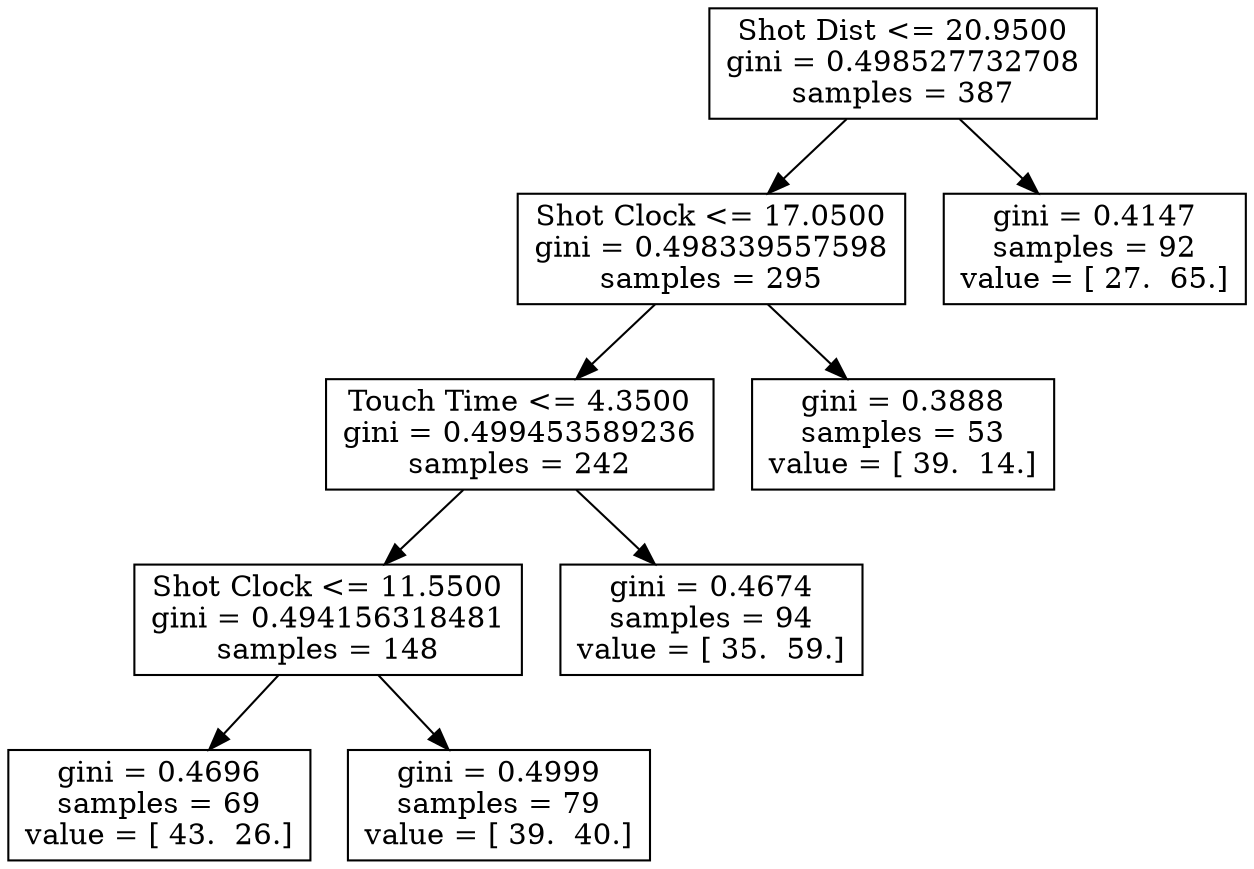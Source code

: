 digraph Tree {
0 [label="Shot Dist <= 20.9500\ngini = 0.498527732708\nsamples = 387", shape="box"] ;
1 [label="Shot Clock <= 17.0500\ngini = 0.498339557598\nsamples = 295", shape="box"] ;
0 -> 1 ;
2 [label="Touch Time <= 4.3500\ngini = 0.499453589236\nsamples = 242", shape="box"] ;
1 -> 2 ;
3 [label="Shot Clock <= 11.5500\ngini = 0.494156318481\nsamples = 148", shape="box"] ;
2 -> 3 ;
4 [label="gini = 0.4696\nsamples = 69\nvalue = [ 43.  26.]", shape="box"] ;
3 -> 4 ;
5 [label="gini = 0.4999\nsamples = 79\nvalue = [ 39.  40.]", shape="box"] ;
3 -> 5 ;
6 [label="gini = 0.4674\nsamples = 94\nvalue = [ 35.  59.]", shape="box"] ;
2 -> 6 ;
7 [label="gini = 0.3888\nsamples = 53\nvalue = [ 39.  14.]", shape="box"] ;
1 -> 7 ;
8 [label="gini = 0.4147\nsamples = 92\nvalue = [ 27.  65.]", shape="box"] ;
0 -> 8 ;
}